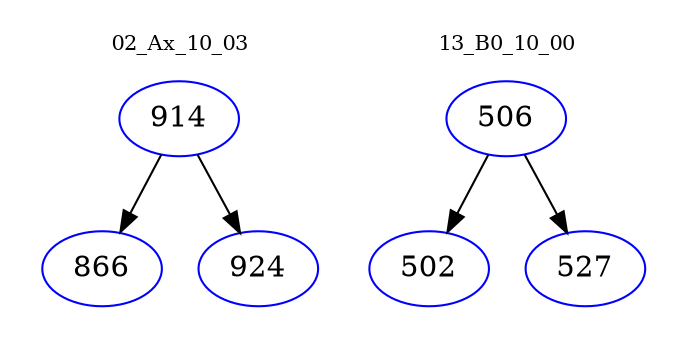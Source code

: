 digraph{
subgraph cluster_0 {
color = white
label = "02_Ax_10_03";
fontsize=10;
T0_914 [label="914", color="blue"]
T0_914 -> T0_866 [color="black"]
T0_866 [label="866", color="blue"]
T0_914 -> T0_924 [color="black"]
T0_924 [label="924", color="blue"]
}
subgraph cluster_1 {
color = white
label = "13_B0_10_00";
fontsize=10;
T1_506 [label="506", color="blue"]
T1_506 -> T1_502 [color="black"]
T1_502 [label="502", color="blue"]
T1_506 -> T1_527 [color="black"]
T1_527 [label="527", color="blue"]
}
}
